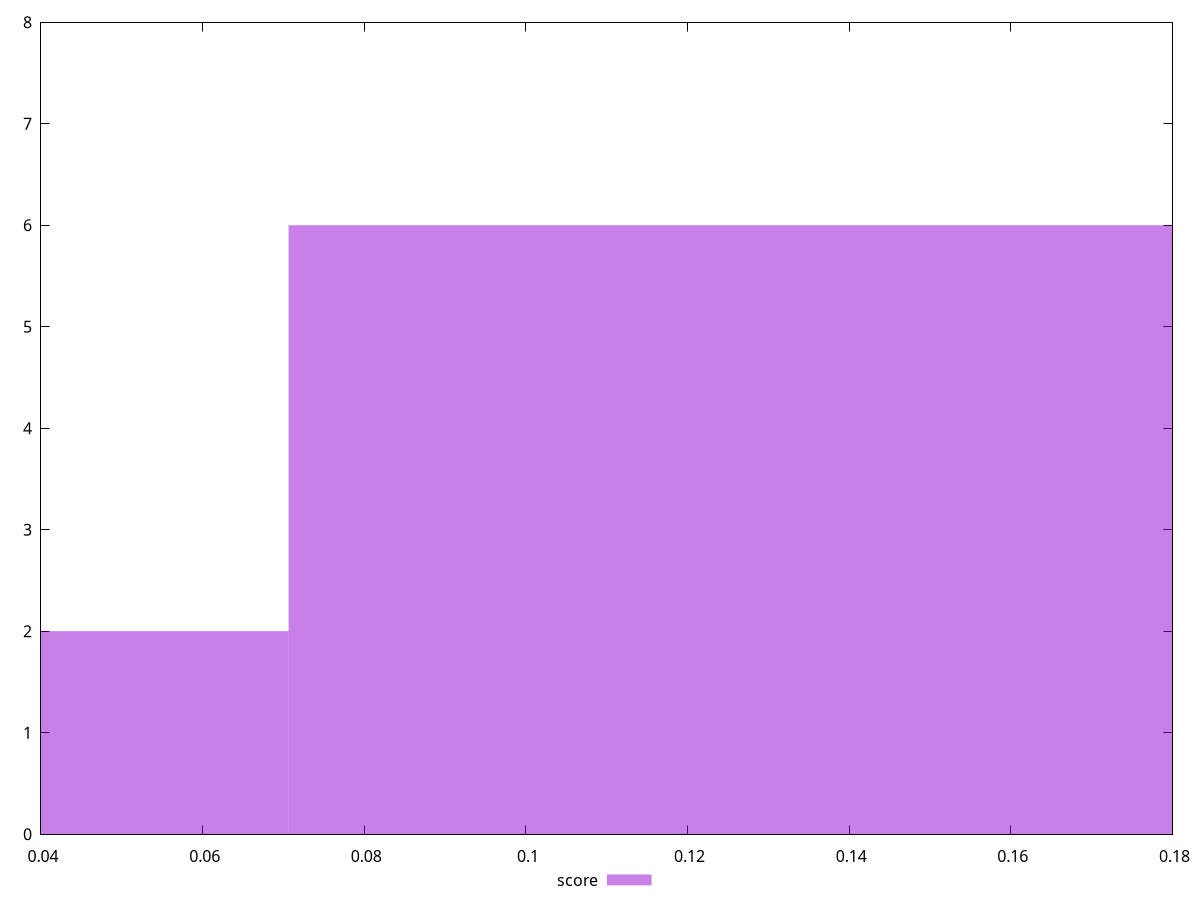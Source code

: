 reset

$score <<EOF
0 2
0.1412625031076055 6
EOF

set key outside below
set boxwidth 0.1412625031076055
set xrange [0.04:0.18]
set yrange [0:8]
set trange [0:8]
set style fill transparent solid 0.5 noborder
set terminal svg size 640, 490 enhanced background rgb 'white'
set output "report/report_00029_2021-02-24T13-36-40.390Z/speed-index/samples/astro/score/histogram.svg"

plot $score title "score" with boxes

reset
